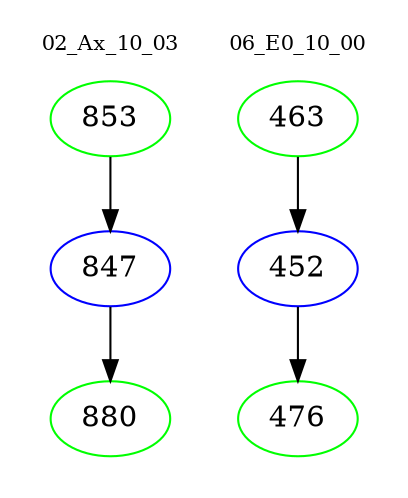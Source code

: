 digraph{
subgraph cluster_0 {
color = white
label = "02_Ax_10_03";
fontsize=10;
T0_853 [label="853", color="green"]
T0_853 -> T0_847 [color="black"]
T0_847 [label="847", color="blue"]
T0_847 -> T0_880 [color="black"]
T0_880 [label="880", color="green"]
}
subgraph cluster_1 {
color = white
label = "06_E0_10_00";
fontsize=10;
T1_463 [label="463", color="green"]
T1_463 -> T1_452 [color="black"]
T1_452 [label="452", color="blue"]
T1_452 -> T1_476 [color="black"]
T1_476 [label="476", color="green"]
}
}
